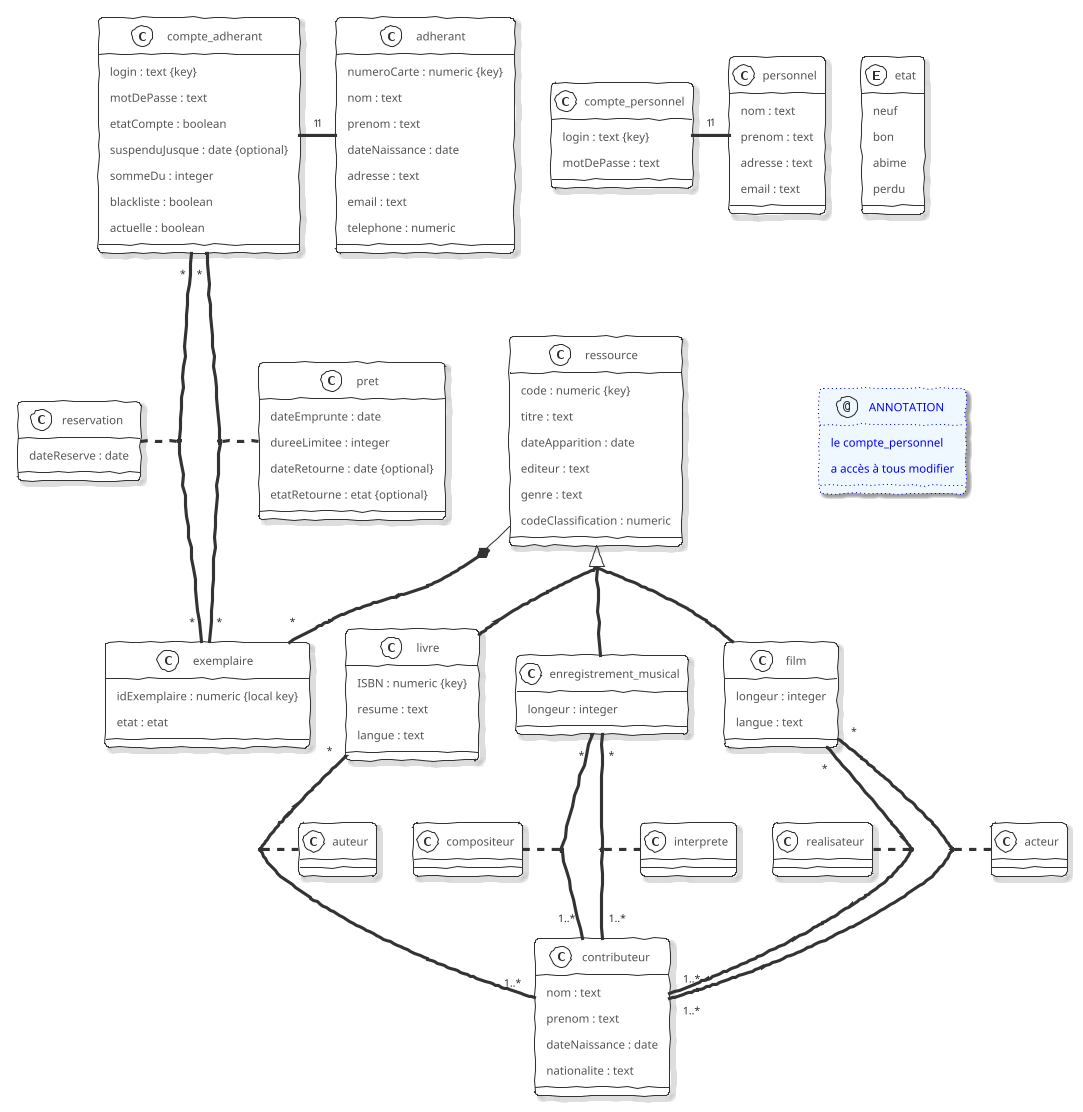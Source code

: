 @startuml MCD Biblio
!theme sketchy-outline
skinparam Shadowing true
annotation ANNOTATION #aliceblue;line:blue;line.dotted;text:blue 
{
    le compte_personnel 
    a accès à tous modifier
}
etat -[hidden]- ANNOTATION

class ressource
class exemplaire
enum etat 

class compte_personnel
class personnel 
class compte_adherant
class adherant

class pret 
class reservation

together {
class livre
class film
class enregistrement_musical
}
class auteur
class realisateur
class acteur
class compositeur
class interprete

skinparam groupInheritance 2
ressource <|-- livre
ressource <|-- film
ressource <|-- enregistrement_musical

skinparam activity {
    ArrowFontSize 10
}
livre "*" -- "1..*" contributeur
' : < ecrit
(livre, contributeur) . auteur
enregistrement_musical "*" - "1..*" contributeur
' : < compose 
(enregistrement_musical, contributeur) . compositeur
enregistrement_musical "*" - "1..*" contributeur
' : < interprete 
(enregistrement_musical, contributeur) . interprete
film "*" - "1..*" contributeur
' : < realise 
(film, contributeur) . realisateur
film "*" - "1..*" contributeur
' : < acte 
(film, contributeur) . acteur

ressource *-- "*" exemplaire

compte_personnel "1" - "1" personnel
'compte_personnel "*" -- "*" ressource
compte_adherant "1" - "1" adherant
compte_adherant "*" -- "*" exemplaire
(compte_adherant, exemplaire) . reservation
compte_adherant "*" -- "*" exemplaire
(compte_adherant, exemplaire) . pret

enum etat{
    neuf 
    bon
    abime 
    perdu
}

class ressource{
    'Numeric manque paramètre
    code : numeric {key}
    titre : text
    dateApparition : date 
    editeur : text
    genre : text
    codeClassification : numeric
}

class contributeur{
    nom : text
    prenom : text
    dateNaissance : date
    nationalite : text
}

class livre{
    ISBN : numeric {key}
    resume : text
    langue : text
}

class film{
    longeur : integer
    langue : text
}

class enregistrement_musical{
    longeur : integer
}

class exemplaire{
    idExemplaire : numeric {local key}
    etat : etat
}

class personnel{
    nom : text
    prenom : text
    adresse : text
    email : text
}

class compte_personnel{
    login : text {key}
    motDePasse : text
}

class adherant{
    numeroCarte : numeric {key}
    nom : text
    prenom : text
    dateNaissance : date
    adresse : text
    email : text
    telephone : numeric
}

'Un héritage pour compte_adhérant?

class compte_adherant{
    login : text {key}
    motDePasse : text
    etatCompte : boolean
    suspenduJusque : date {optional}
    sommeDu : integer
    blackliste : boolean
    actuelle : boolean
}

class pret{
    dateEmprunte : date
    dureeLimitee : integer
    dateRetourne : date {optional}
    etatRetourne : etat {optional}
}

class reservation{
    dateReserve : date
}

@enduml
